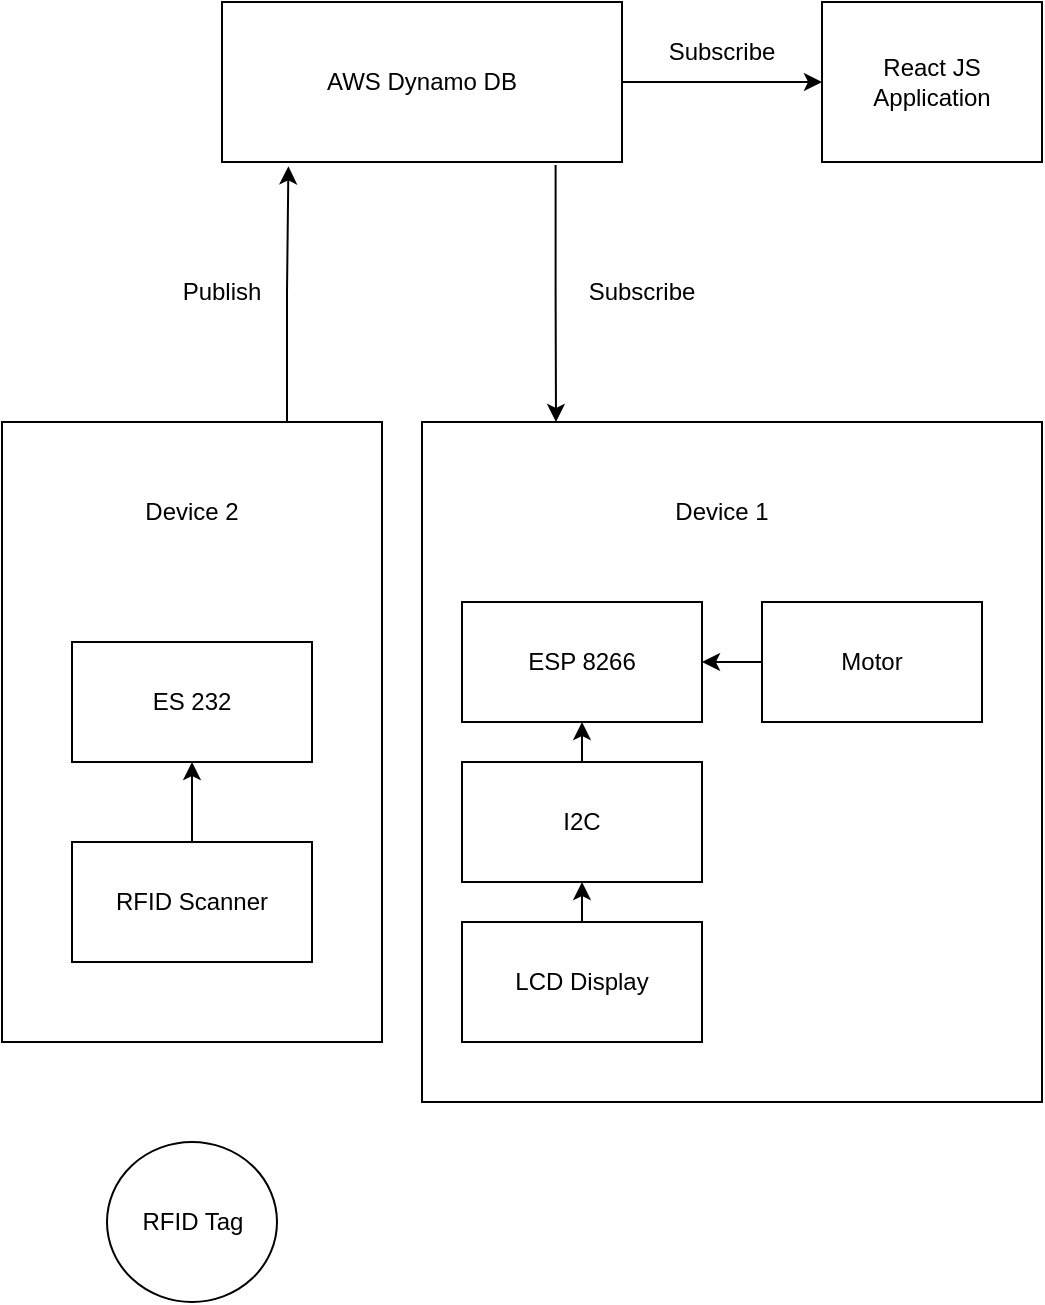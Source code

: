 <mxfile version="21.1.5" type="github">
  <diagram name="Page-1" id="XZOhUaSHe4gHAoxtu944">
    <mxGraphModel dx="1750" dy="2008" grid="1" gridSize="10" guides="1" tooltips="1" connect="1" arrows="1" fold="1" page="1" pageScale="1" pageWidth="850" pageHeight="1100" math="0" shadow="0">
      <root>
        <mxCell id="0" />
        <mxCell id="1" parent="0" />
        <mxCell id="5xTEsbLAscIwPr2Fue_o-19" value="" style="group" vertex="1" connectable="0" parent="1">
          <mxGeometry x="400" y="120" width="310" height="340" as="geometry" />
        </mxCell>
        <mxCell id="5xTEsbLAscIwPr2Fue_o-9" value="" style="rounded=0;whiteSpace=wrap;html=1;" vertex="1" parent="5xTEsbLAscIwPr2Fue_o-19">
          <mxGeometry width="310" height="340" as="geometry" />
        </mxCell>
        <mxCell id="5xTEsbLAscIwPr2Fue_o-4" value="ESP 8266" style="rounded=0;whiteSpace=wrap;html=1;" vertex="1" parent="5xTEsbLAscIwPr2Fue_o-19">
          <mxGeometry x="20" y="90" width="120" height="60" as="geometry" />
        </mxCell>
        <mxCell id="5xTEsbLAscIwPr2Fue_o-11" style="edgeStyle=orthogonalEdgeStyle;rounded=0;orthogonalLoop=1;jettySize=auto;html=1;exitX=0.5;exitY=0;exitDx=0;exitDy=0;entryX=0.5;entryY=1;entryDx=0;entryDy=0;" edge="1" parent="5xTEsbLAscIwPr2Fue_o-19" source="5xTEsbLAscIwPr2Fue_o-5" target="5xTEsbLAscIwPr2Fue_o-4">
          <mxGeometry relative="1" as="geometry" />
        </mxCell>
        <mxCell id="5xTEsbLAscIwPr2Fue_o-5" value="I2C" style="rounded=0;whiteSpace=wrap;html=1;" vertex="1" parent="5xTEsbLAscIwPr2Fue_o-19">
          <mxGeometry x="20" y="170" width="120" height="60" as="geometry" />
        </mxCell>
        <mxCell id="5xTEsbLAscIwPr2Fue_o-12" style="edgeStyle=orthogonalEdgeStyle;rounded=0;orthogonalLoop=1;jettySize=auto;html=1;exitX=0.5;exitY=0;exitDx=0;exitDy=0;entryX=0.5;entryY=1;entryDx=0;entryDy=0;" edge="1" parent="5xTEsbLAscIwPr2Fue_o-19" source="5xTEsbLAscIwPr2Fue_o-6" target="5xTEsbLAscIwPr2Fue_o-5">
          <mxGeometry relative="1" as="geometry" />
        </mxCell>
        <mxCell id="5xTEsbLAscIwPr2Fue_o-6" value="LCD Display" style="rounded=0;whiteSpace=wrap;html=1;" vertex="1" parent="5xTEsbLAscIwPr2Fue_o-19">
          <mxGeometry x="20" y="250" width="120" height="60" as="geometry" />
        </mxCell>
        <mxCell id="5xTEsbLAscIwPr2Fue_o-14" style="edgeStyle=orthogonalEdgeStyle;rounded=0;orthogonalLoop=1;jettySize=auto;html=1;entryX=1;entryY=0.5;entryDx=0;entryDy=0;" edge="1" parent="5xTEsbLAscIwPr2Fue_o-19" source="5xTEsbLAscIwPr2Fue_o-7" target="5xTEsbLAscIwPr2Fue_o-4">
          <mxGeometry relative="1" as="geometry" />
        </mxCell>
        <mxCell id="5xTEsbLAscIwPr2Fue_o-7" value="Motor" style="rounded=0;whiteSpace=wrap;html=1;" vertex="1" parent="5xTEsbLAscIwPr2Fue_o-19">
          <mxGeometry x="170" y="90" width="110" height="60" as="geometry" />
        </mxCell>
        <mxCell id="5xTEsbLAscIwPr2Fue_o-15" value="Device 1" style="text;html=1;strokeColor=none;fillColor=none;align=center;verticalAlign=middle;whiteSpace=wrap;rounded=0;" vertex="1" parent="5xTEsbLAscIwPr2Fue_o-19">
          <mxGeometry x="120" y="30" width="60" height="30" as="geometry" />
        </mxCell>
        <mxCell id="5xTEsbLAscIwPr2Fue_o-20" value="" style="group" vertex="1" connectable="0" parent="1">
          <mxGeometry x="190" y="120" width="190" height="440" as="geometry" />
        </mxCell>
        <mxCell id="5xTEsbLAscIwPr2Fue_o-8" value="" style="rounded=0;whiteSpace=wrap;html=1;" vertex="1" parent="5xTEsbLAscIwPr2Fue_o-20">
          <mxGeometry width="190" height="310" as="geometry" />
        </mxCell>
        <mxCell id="5xTEsbLAscIwPr2Fue_o-2" value="RFID Scanner" style="rounded=0;whiteSpace=wrap;html=1;" vertex="1" parent="5xTEsbLAscIwPr2Fue_o-20">
          <mxGeometry x="35" y="210" width="120" height="60" as="geometry" />
        </mxCell>
        <mxCell id="5xTEsbLAscIwPr2Fue_o-3" value="ES 232" style="rounded=0;whiteSpace=wrap;html=1;" vertex="1" parent="5xTEsbLAscIwPr2Fue_o-20">
          <mxGeometry x="35" y="110" width="120" height="60" as="geometry" />
        </mxCell>
        <mxCell id="5xTEsbLAscIwPr2Fue_o-10" style="edgeStyle=orthogonalEdgeStyle;rounded=0;orthogonalLoop=1;jettySize=auto;html=1;entryX=0.5;entryY=1;entryDx=0;entryDy=0;" edge="1" parent="5xTEsbLAscIwPr2Fue_o-20" source="5xTEsbLAscIwPr2Fue_o-2" target="5xTEsbLAscIwPr2Fue_o-3">
          <mxGeometry relative="1" as="geometry" />
        </mxCell>
        <mxCell id="5xTEsbLAscIwPr2Fue_o-16" value="Device 2" style="text;html=1;strokeColor=none;fillColor=none;align=center;verticalAlign=middle;whiteSpace=wrap;rounded=0;" vertex="1" parent="5xTEsbLAscIwPr2Fue_o-20">
          <mxGeometry x="65" y="30" width="60" height="30" as="geometry" />
        </mxCell>
        <mxCell id="5xTEsbLAscIwPr2Fue_o-17" value="RFID Tag" style="ellipse;whiteSpace=wrap;html=1;" vertex="1" parent="5xTEsbLAscIwPr2Fue_o-20">
          <mxGeometry x="52.5" y="360" width="85" height="80" as="geometry" />
        </mxCell>
        <mxCell id="5xTEsbLAscIwPr2Fue_o-18" value="" style="shape=image;html=1;verticalAlign=top;verticalLabelPosition=bottom;labelBackgroundColor=#ffffff;imageAspect=0;aspect=fixed;image=https://cdn4.iconfinder.com/data/icons/internet-networking-and-communication-glyph-24/24/Wifi_signals_wifi_zone_wireless_fidelity_wireless_internet_wireless_network-128.png" vertex="1" parent="5xTEsbLAscIwPr2Fue_o-20">
          <mxGeometry x="60" y="280" width="70" height="70" as="geometry" />
        </mxCell>
        <mxCell id="5xTEsbLAscIwPr2Fue_o-25" style="edgeStyle=orthogonalEdgeStyle;rounded=0;orthogonalLoop=1;jettySize=auto;html=1;exitX=0.834;exitY=1.018;exitDx=0;exitDy=0;exitPerimeter=0;" edge="1" parent="1" source="5xTEsbLAscIwPr2Fue_o-21">
          <mxGeometry relative="1" as="geometry">
            <mxPoint x="467" y="120" as="targetPoint" />
          </mxGeometry>
        </mxCell>
        <mxCell id="5xTEsbLAscIwPr2Fue_o-29" style="edgeStyle=orthogonalEdgeStyle;rounded=0;orthogonalLoop=1;jettySize=auto;html=1;entryX=0;entryY=0.5;entryDx=0;entryDy=0;" edge="1" parent="1" source="5xTEsbLAscIwPr2Fue_o-21" target="5xTEsbLAscIwPr2Fue_o-28">
          <mxGeometry relative="1" as="geometry" />
        </mxCell>
        <mxCell id="5xTEsbLAscIwPr2Fue_o-21" value="AWS Dynamo DB" style="rounded=0;whiteSpace=wrap;html=1;" vertex="1" parent="1">
          <mxGeometry x="300" y="-90" width="200" height="80" as="geometry" />
        </mxCell>
        <mxCell id="5xTEsbLAscIwPr2Fue_o-24" style="edgeStyle=orthogonalEdgeStyle;rounded=0;orthogonalLoop=1;jettySize=auto;html=1;exitX=0.75;exitY=0;exitDx=0;exitDy=0;entryX=0.166;entryY=1.027;entryDx=0;entryDy=0;entryPerimeter=0;" edge="1" parent="1" source="5xTEsbLAscIwPr2Fue_o-8" target="5xTEsbLAscIwPr2Fue_o-21">
          <mxGeometry relative="1" as="geometry" />
        </mxCell>
        <mxCell id="5xTEsbLAscIwPr2Fue_o-26" value="Publish" style="text;html=1;strokeColor=none;fillColor=none;align=center;verticalAlign=middle;whiteSpace=wrap;rounded=0;" vertex="1" parent="1">
          <mxGeometry x="270" y="40" width="60" height="30" as="geometry" />
        </mxCell>
        <mxCell id="5xTEsbLAscIwPr2Fue_o-27" value="Subscribe" style="text;html=1;strokeColor=none;fillColor=none;align=center;verticalAlign=middle;whiteSpace=wrap;rounded=0;" vertex="1" parent="1">
          <mxGeometry x="480" y="40" width="60" height="30" as="geometry" />
        </mxCell>
        <mxCell id="5xTEsbLAscIwPr2Fue_o-28" value="React JS Application" style="rounded=0;whiteSpace=wrap;html=1;" vertex="1" parent="1">
          <mxGeometry x="600" y="-90" width="110" height="80" as="geometry" />
        </mxCell>
        <mxCell id="5xTEsbLAscIwPr2Fue_o-30" value="Subscribe" style="text;html=1;strokeColor=none;fillColor=none;align=center;verticalAlign=middle;whiteSpace=wrap;rounded=0;" vertex="1" parent="1">
          <mxGeometry x="520" y="-80" width="60" height="30" as="geometry" />
        </mxCell>
      </root>
    </mxGraphModel>
  </diagram>
</mxfile>
